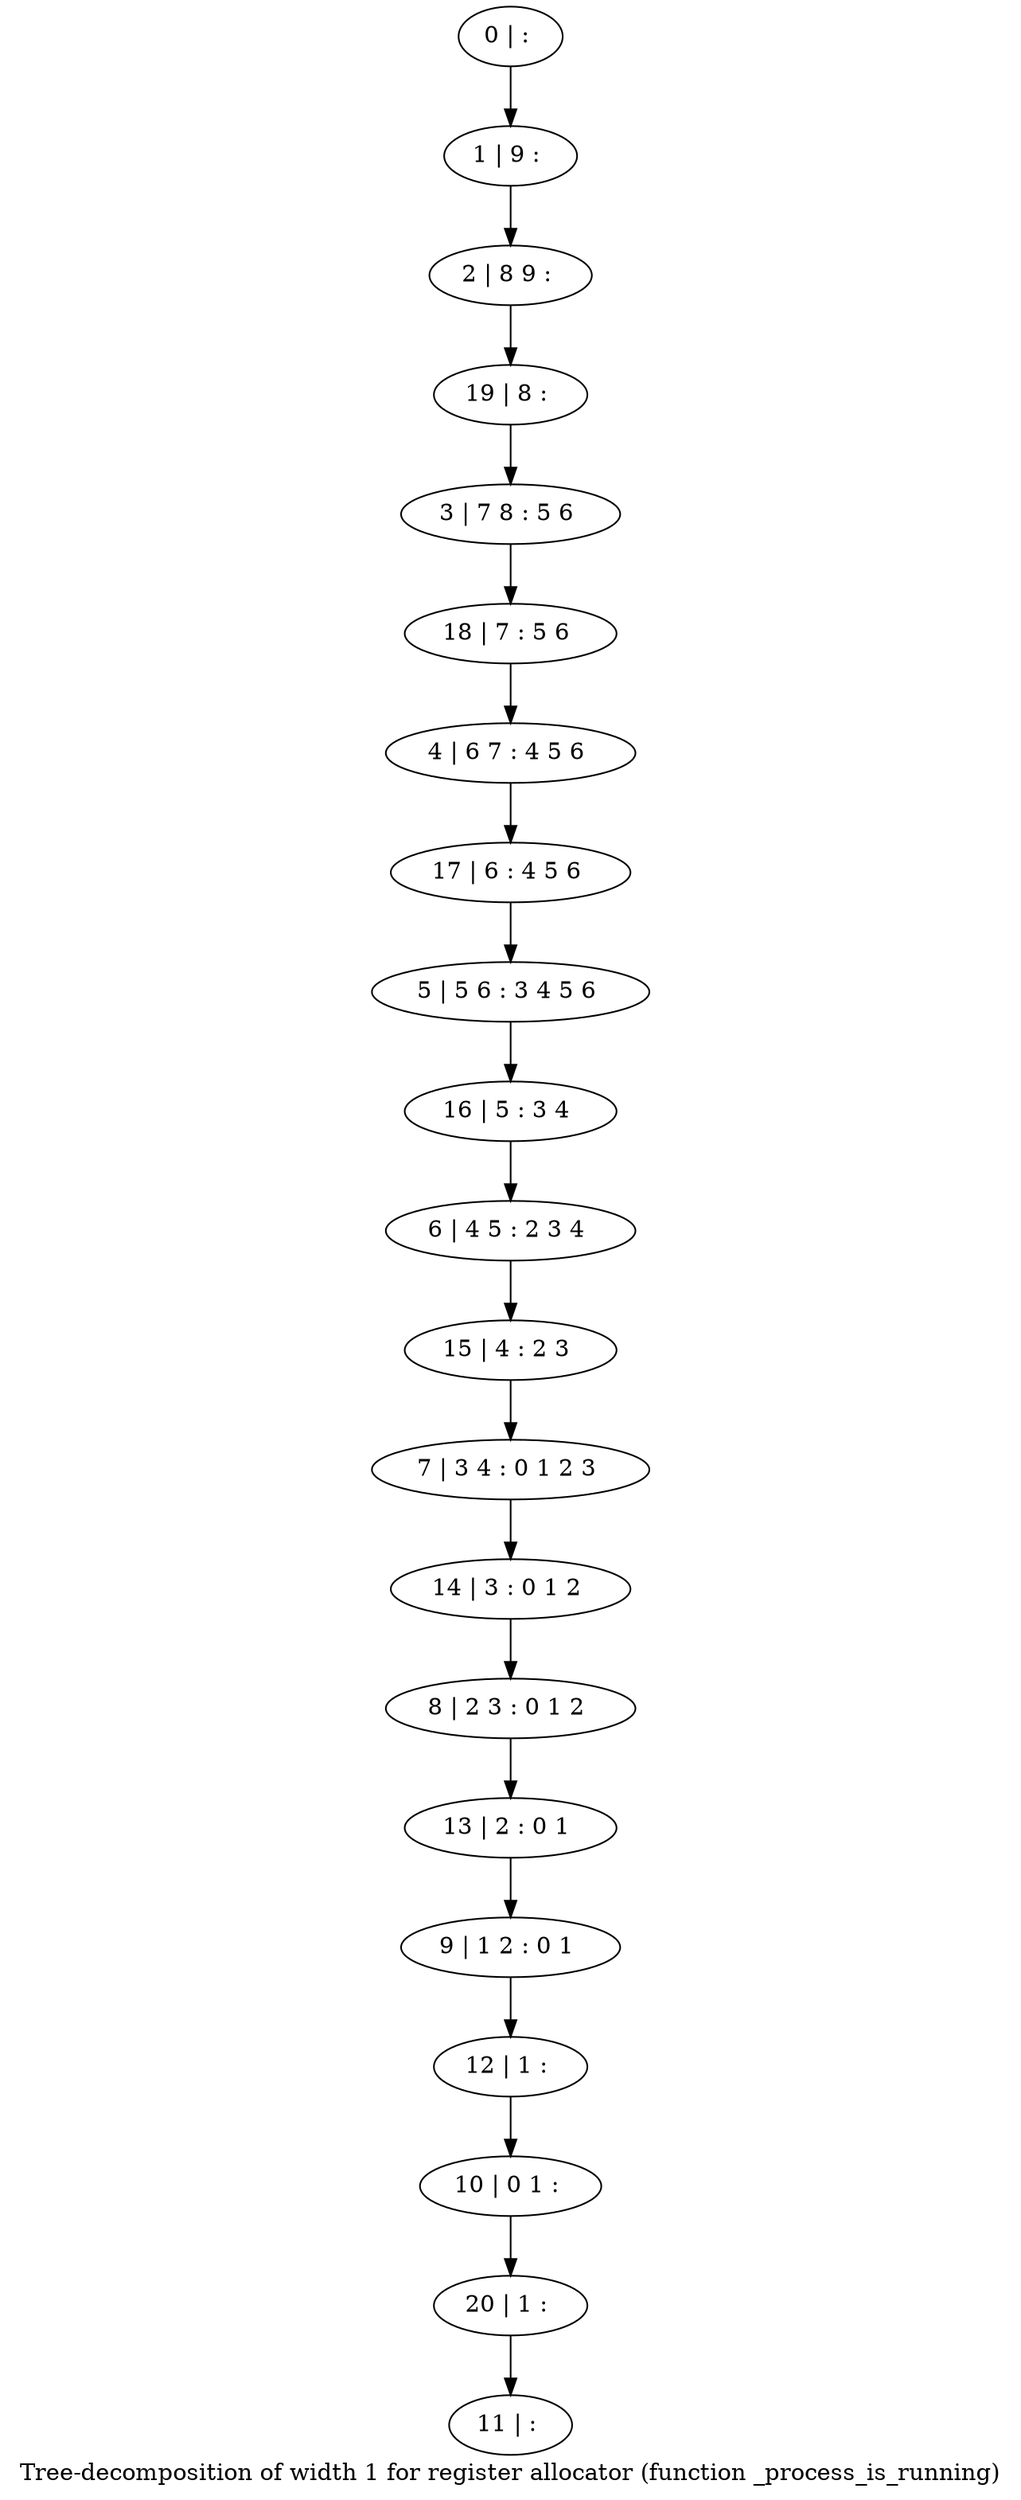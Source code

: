 digraph G {
graph [label="Tree-decomposition of width 1 for register allocator (function _process_is_running)"]
0[label="0 | : "];
1[label="1 | 9 : "];
2[label="2 | 8 9 : "];
3[label="3 | 7 8 : 5 6 "];
4[label="4 | 6 7 : 4 5 6 "];
5[label="5 | 5 6 : 3 4 5 6 "];
6[label="6 | 4 5 : 2 3 4 "];
7[label="7 | 3 4 : 0 1 2 3 "];
8[label="8 | 2 3 : 0 1 2 "];
9[label="9 | 1 2 : 0 1 "];
10[label="10 | 0 1 : "];
11[label="11 | : "];
12[label="12 | 1 : "];
13[label="13 | 2 : 0 1 "];
14[label="14 | 3 : 0 1 2 "];
15[label="15 | 4 : 2 3 "];
16[label="16 | 5 : 3 4 "];
17[label="17 | 6 : 4 5 6 "];
18[label="18 | 7 : 5 6 "];
19[label="19 | 8 : "];
20[label="20 | 1 : "];
0->1 ;
1->2 ;
12->10 ;
9->12 ;
13->9 ;
8->13 ;
14->8 ;
7->14 ;
15->7 ;
6->15 ;
16->6 ;
5->16 ;
17->5 ;
4->17 ;
18->4 ;
3->18 ;
19->3 ;
2->19 ;
20->11 ;
10->20 ;
}
